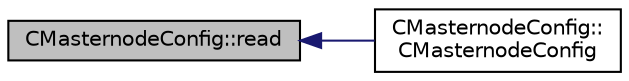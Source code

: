 digraph "CMasternodeConfig::read"
{
  edge [fontname="Helvetica",fontsize="10",labelfontname="Helvetica",labelfontsize="10"];
  node [fontname="Helvetica",fontsize="10",shape=record];
  rankdir="LR";
  Node33 [label="CMasternodeConfig::read",height=0.2,width=0.4,color="black", fillcolor="grey75", style="filled", fontcolor="black"];
  Node33 -> Node34 [dir="back",color="midnightblue",fontsize="10",style="solid",fontname="Helvetica"];
  Node34 [label="CMasternodeConfig::\lCMasternodeConfig",height=0.2,width=0.4,color="black", fillcolor="white", style="filled",URL="$class_c_masternode_config.html#acb7bc70387a57bdc9983ba4c668e77ac"];
}
